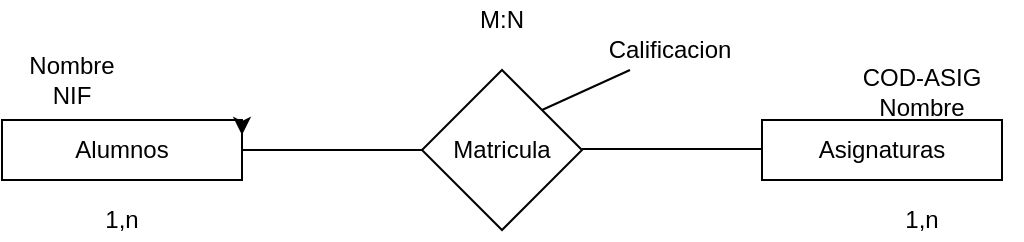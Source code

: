 <mxfile version="15.3.0" type="device"><diagram id="C5RBs43oDa-KdzZeNtuy" name="Page-1"><mxGraphModel dx="997" dy="548" grid="1" gridSize="10" guides="1" tooltips="1" connect="1" arrows="1" fold="1" page="1" pageScale="1" pageWidth="827" pageHeight="1169" math="0" shadow="0"><root><mxCell id="WIyWlLk6GJQsqaUBKTNV-0"/><mxCell id="WIyWlLk6GJQsqaUBKTNV-1" parent="WIyWlLk6GJQsqaUBKTNV-0"/><mxCell id="QACJ_WT6aBUY2Tj0DIAT-0" value="Alumnos" style="rounded=0;whiteSpace=wrap;html=1;" vertex="1" parent="WIyWlLk6GJQsqaUBKTNV-1"><mxGeometry x="60" y="70" width="120" height="30" as="geometry"/></mxCell><mxCell id="QACJ_WT6aBUY2Tj0DIAT-2" value="Asignaturas" style="rounded=0;whiteSpace=wrap;html=1;" vertex="1" parent="WIyWlLk6GJQsqaUBKTNV-1"><mxGeometry x="440" y="70" width="120" height="30" as="geometry"/></mxCell><mxCell id="QACJ_WT6aBUY2Tj0DIAT-3" style="edgeStyle=orthogonalEdgeStyle;rounded=0;orthogonalLoop=1;jettySize=auto;html=1;exitX=0.75;exitY=0;exitDx=0;exitDy=0;entryX=1;entryY=0.25;entryDx=0;entryDy=0;" edge="1" parent="WIyWlLk6GJQsqaUBKTNV-1" source="QACJ_WT6aBUY2Tj0DIAT-0" target="QACJ_WT6aBUY2Tj0DIAT-0"><mxGeometry relative="1" as="geometry"/></mxCell><mxCell id="QACJ_WT6aBUY2Tj0DIAT-4" value="Matricula" style="rhombus;whiteSpace=wrap;html=1;" vertex="1" parent="WIyWlLk6GJQsqaUBKTNV-1"><mxGeometry x="270" y="45" width="80" height="80" as="geometry"/></mxCell><mxCell id="QACJ_WT6aBUY2Tj0DIAT-7" value="" style="endArrow=none;html=1;exitX=1;exitY=0.5;exitDx=0;exitDy=0;entryX=0;entryY=0.5;entryDx=0;entryDy=0;" edge="1" parent="WIyWlLk6GJQsqaUBKTNV-1" source="QACJ_WT6aBUY2Tj0DIAT-0" target="QACJ_WT6aBUY2Tj0DIAT-4"><mxGeometry width="50" height="50" relative="1" as="geometry"><mxPoint x="390" y="250" as="sourcePoint"/><mxPoint x="440" y="200" as="targetPoint"/></mxGeometry></mxCell><mxCell id="QACJ_WT6aBUY2Tj0DIAT-8" value="" style="endArrow=none;html=1;exitX=1;exitY=0.5;exitDx=0;exitDy=0;entryX=0;entryY=0.5;entryDx=0;entryDy=0;" edge="1" parent="WIyWlLk6GJQsqaUBKTNV-1"><mxGeometry width="50" height="50" relative="1" as="geometry"><mxPoint x="350" y="84.5" as="sourcePoint"/><mxPoint x="440" y="84.5" as="targetPoint"/></mxGeometry></mxCell><mxCell id="QACJ_WT6aBUY2Tj0DIAT-9" value="1,n" style="text;html=1;strokeColor=none;fillColor=none;align=center;verticalAlign=middle;whiteSpace=wrap;rounded=0;" vertex="1" parent="WIyWlLk6GJQsqaUBKTNV-1"><mxGeometry x="100" y="110" width="40" height="20" as="geometry"/></mxCell><mxCell id="QACJ_WT6aBUY2Tj0DIAT-10" value="1,n" style="text;html=1;strokeColor=none;fillColor=none;align=center;verticalAlign=middle;whiteSpace=wrap;rounded=0;" vertex="1" parent="WIyWlLk6GJQsqaUBKTNV-1"><mxGeometry x="500" y="110" width="40" height="20" as="geometry"/></mxCell><mxCell id="QACJ_WT6aBUY2Tj0DIAT-11" value="M:N" style="text;html=1;strokeColor=none;fillColor=none;align=center;verticalAlign=middle;whiteSpace=wrap;rounded=0;" vertex="1" parent="WIyWlLk6GJQsqaUBKTNV-1"><mxGeometry x="290" y="10" width="40" height="20" as="geometry"/></mxCell><mxCell id="QACJ_WT6aBUY2Tj0DIAT-13" value="Nombre&lt;br&gt;NIF" style="text;html=1;strokeColor=none;fillColor=none;align=center;verticalAlign=middle;whiteSpace=wrap;rounded=0;" vertex="1" parent="WIyWlLk6GJQsqaUBKTNV-1"><mxGeometry x="60" y="30" width="70" height="40" as="geometry"/></mxCell><mxCell id="QACJ_WT6aBUY2Tj0DIAT-14" value="&lt;br&gt;COD-ASIG&lt;br&gt;Nombre" style="text;html=1;strokeColor=none;fillColor=none;align=center;verticalAlign=middle;whiteSpace=wrap;rounded=0;" vertex="1" parent="WIyWlLk6GJQsqaUBKTNV-1"><mxGeometry x="470" y="39" width="100" height="20" as="geometry"/></mxCell><mxCell id="QACJ_WT6aBUY2Tj0DIAT-16" value="Calificacion" style="text;html=1;strokeColor=none;fillColor=none;align=center;verticalAlign=middle;whiteSpace=wrap;rounded=0;" vertex="1" parent="WIyWlLk6GJQsqaUBKTNV-1"><mxGeometry x="374" y="25" width="40" height="20" as="geometry"/></mxCell><mxCell id="QACJ_WT6aBUY2Tj0DIAT-17" value="" style="endArrow=none;html=1;exitX=1;exitY=0;exitDx=0;exitDy=0;entryX=0;entryY=1;entryDx=0;entryDy=0;" edge="1" parent="WIyWlLk6GJQsqaUBKTNV-1" source="QACJ_WT6aBUY2Tj0DIAT-4" target="QACJ_WT6aBUY2Tj0DIAT-16"><mxGeometry width="50" height="50" relative="1" as="geometry"><mxPoint x="390" y="130" as="sourcePoint"/><mxPoint x="440" y="80" as="targetPoint"/></mxGeometry></mxCell></root></mxGraphModel></diagram></mxfile>